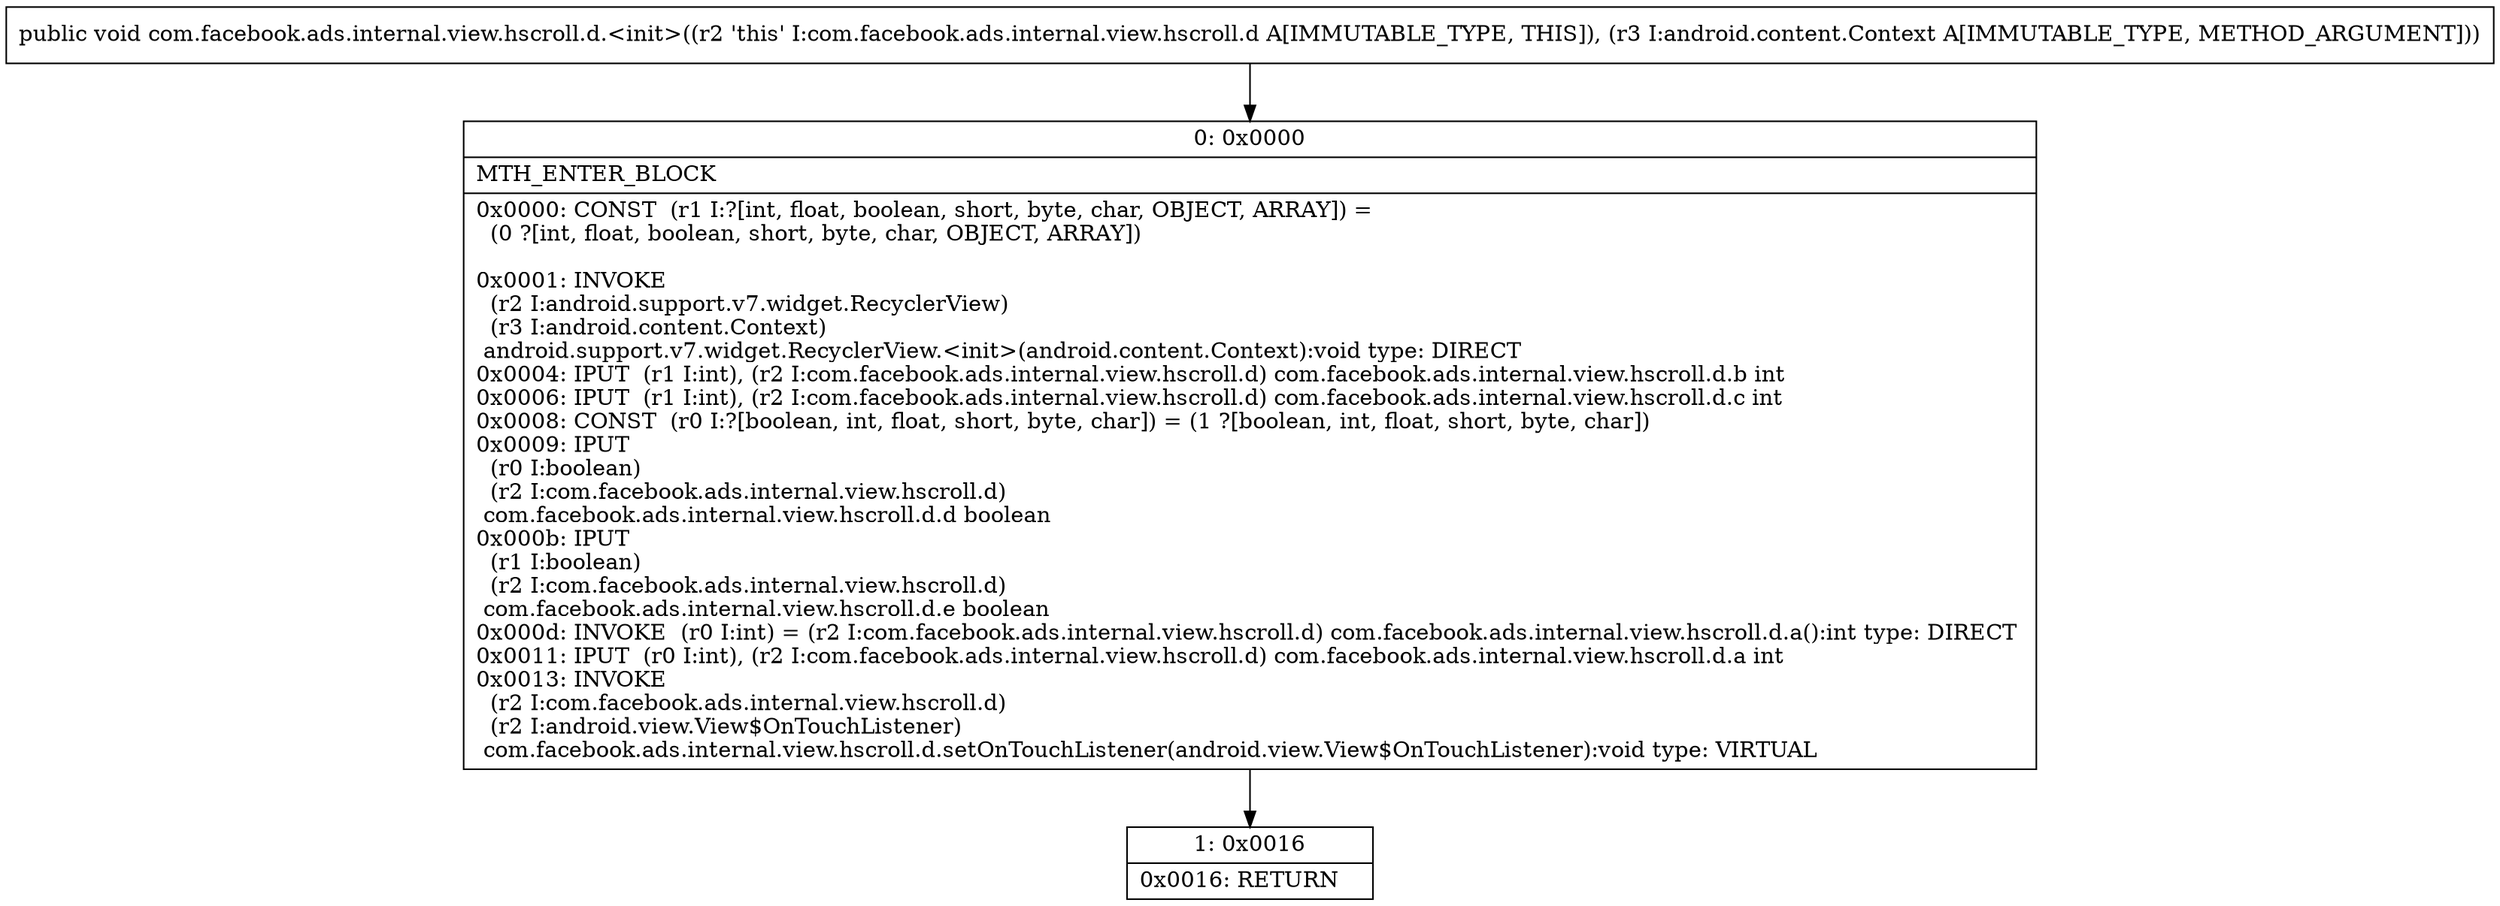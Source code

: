 digraph "CFG forcom.facebook.ads.internal.view.hscroll.d.\<init\>(Landroid\/content\/Context;)V" {
Node_0 [shape=record,label="{0\:\ 0x0000|MTH_ENTER_BLOCK\l|0x0000: CONST  (r1 I:?[int, float, boolean, short, byte, char, OBJECT, ARRAY]) = \l  (0 ?[int, float, boolean, short, byte, char, OBJECT, ARRAY])\l \l0x0001: INVOKE  \l  (r2 I:android.support.v7.widget.RecyclerView)\l  (r3 I:android.content.Context)\l android.support.v7.widget.RecyclerView.\<init\>(android.content.Context):void type: DIRECT \l0x0004: IPUT  (r1 I:int), (r2 I:com.facebook.ads.internal.view.hscroll.d) com.facebook.ads.internal.view.hscroll.d.b int \l0x0006: IPUT  (r1 I:int), (r2 I:com.facebook.ads.internal.view.hscroll.d) com.facebook.ads.internal.view.hscroll.d.c int \l0x0008: CONST  (r0 I:?[boolean, int, float, short, byte, char]) = (1 ?[boolean, int, float, short, byte, char]) \l0x0009: IPUT  \l  (r0 I:boolean)\l  (r2 I:com.facebook.ads.internal.view.hscroll.d)\l com.facebook.ads.internal.view.hscroll.d.d boolean \l0x000b: IPUT  \l  (r1 I:boolean)\l  (r2 I:com.facebook.ads.internal.view.hscroll.d)\l com.facebook.ads.internal.view.hscroll.d.e boolean \l0x000d: INVOKE  (r0 I:int) = (r2 I:com.facebook.ads.internal.view.hscroll.d) com.facebook.ads.internal.view.hscroll.d.a():int type: DIRECT \l0x0011: IPUT  (r0 I:int), (r2 I:com.facebook.ads.internal.view.hscroll.d) com.facebook.ads.internal.view.hscroll.d.a int \l0x0013: INVOKE  \l  (r2 I:com.facebook.ads.internal.view.hscroll.d)\l  (r2 I:android.view.View$OnTouchListener)\l com.facebook.ads.internal.view.hscroll.d.setOnTouchListener(android.view.View$OnTouchListener):void type: VIRTUAL \l}"];
Node_1 [shape=record,label="{1\:\ 0x0016|0x0016: RETURN   \l}"];
MethodNode[shape=record,label="{public void com.facebook.ads.internal.view.hscroll.d.\<init\>((r2 'this' I:com.facebook.ads.internal.view.hscroll.d A[IMMUTABLE_TYPE, THIS]), (r3 I:android.content.Context A[IMMUTABLE_TYPE, METHOD_ARGUMENT])) }"];
MethodNode -> Node_0;
Node_0 -> Node_1;
}

